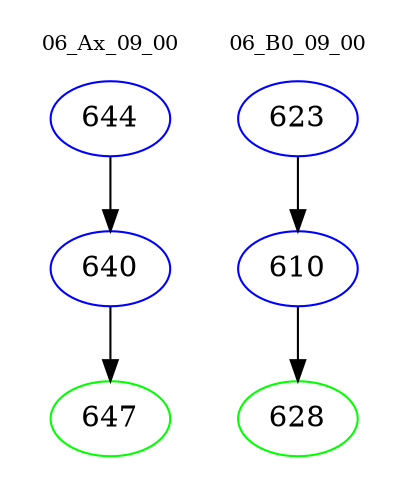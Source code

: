 digraph{
subgraph cluster_0 {
color = white
label = "06_Ax_09_00";
fontsize=10;
T0_644 [label="644", color="blue"]
T0_644 -> T0_640 [color="black"]
T0_640 [label="640", color="blue"]
T0_640 -> T0_647 [color="black"]
T0_647 [label="647", color="green"]
}
subgraph cluster_1 {
color = white
label = "06_B0_09_00";
fontsize=10;
T1_623 [label="623", color="blue"]
T1_623 -> T1_610 [color="black"]
T1_610 [label="610", color="blue"]
T1_610 -> T1_628 [color="black"]
T1_628 [label="628", color="green"]
}
}

